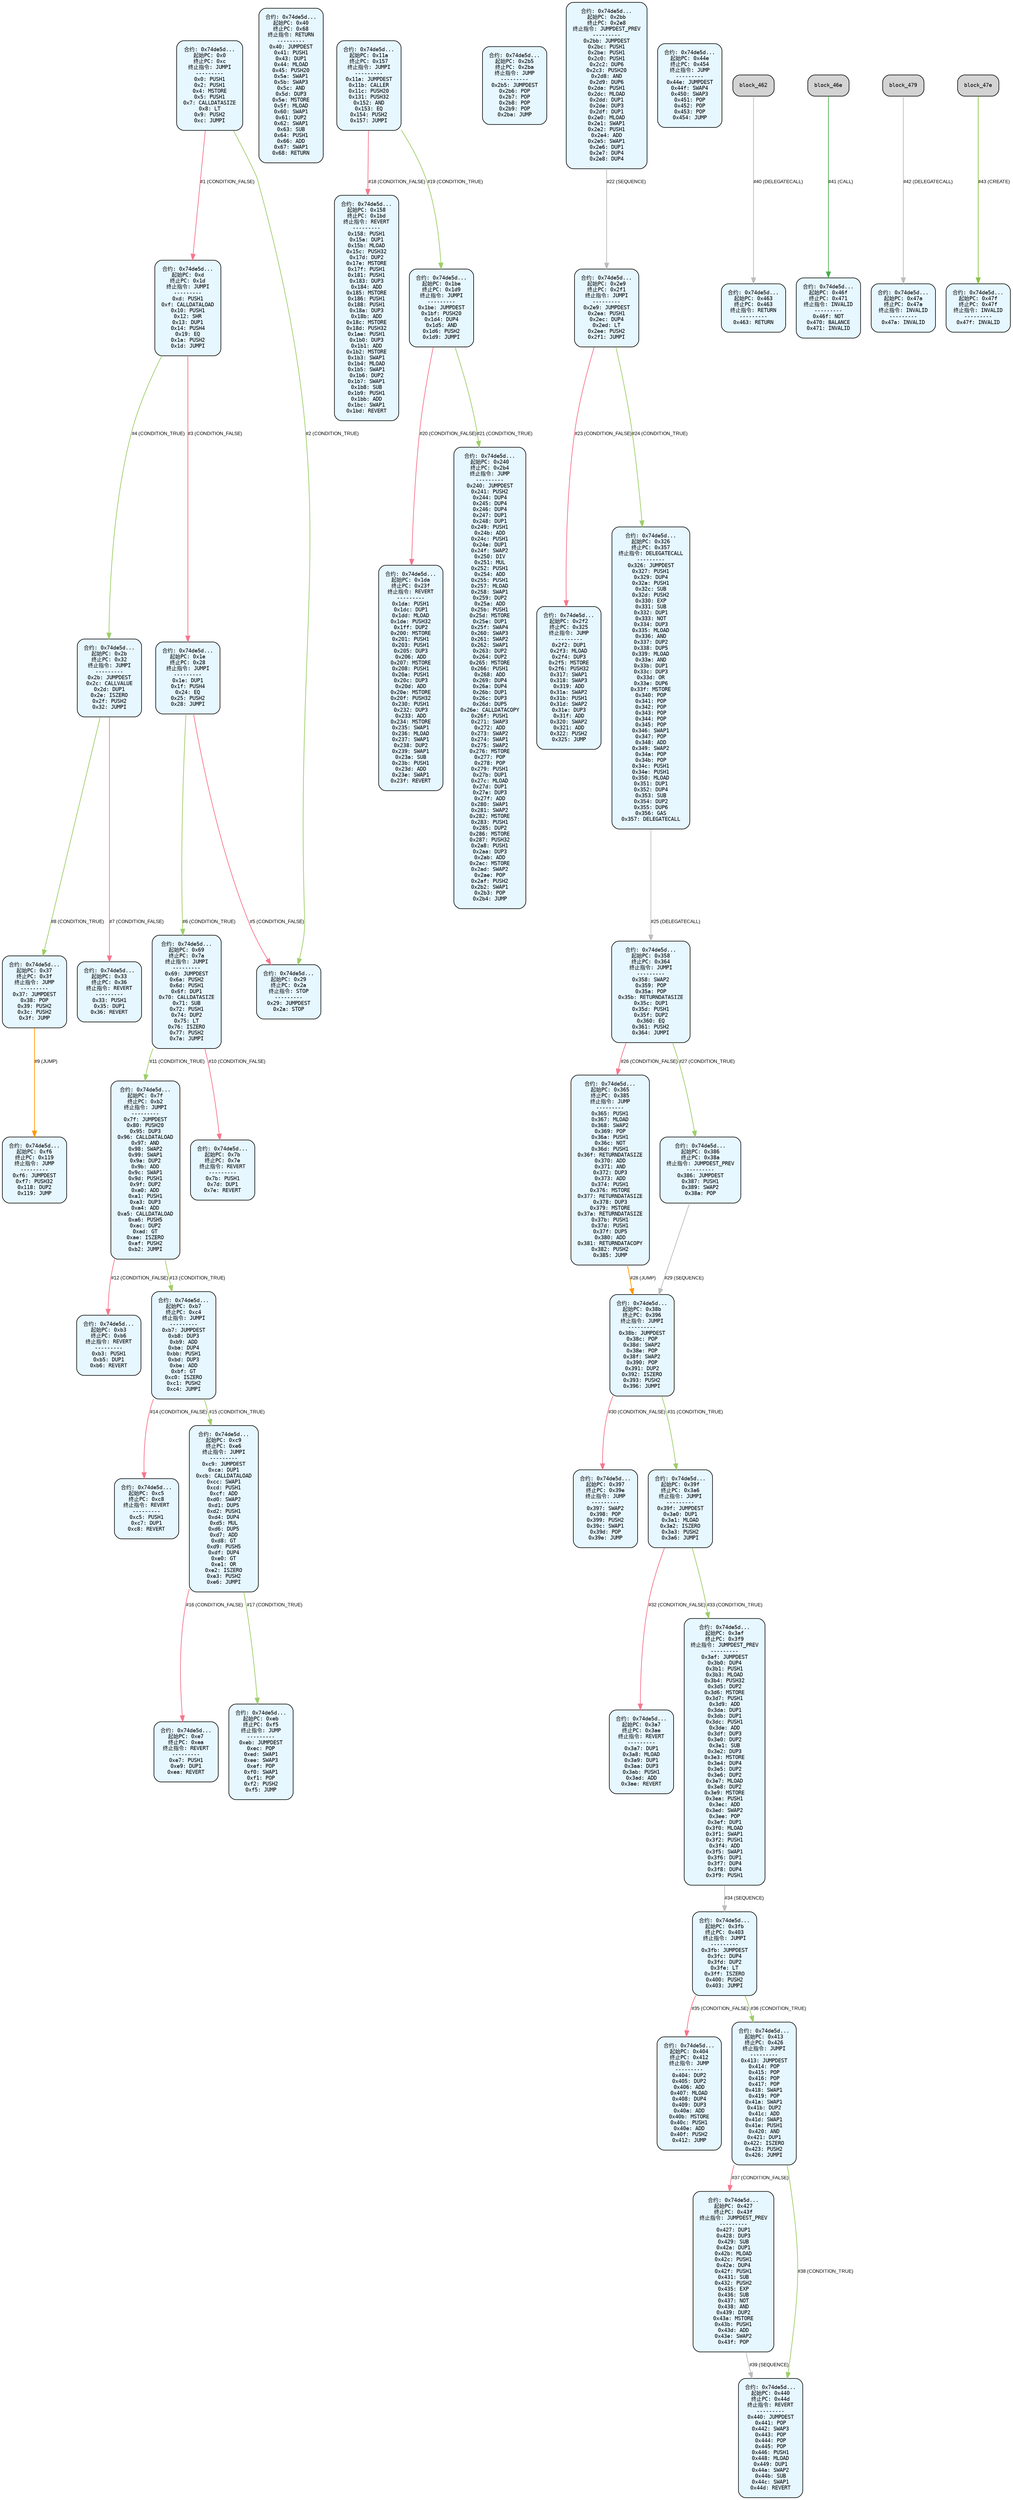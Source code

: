 digraph Static_Complete_CFG {
    rankdir=TB;
    node [shape=box, style="filled, rounded", fontname="Monospace", fontsize=9, margin=0.15];
    edge [fontname="Arial", fontsize=8, penwidth=1.2];
    "block_0" [label="合约: 0x74de5d...
起始PC: 0x0
终止PC: 0xc
终止指令: JUMPI
---------
0x0: PUSH1
0x2: PUSH1
0x4: MSTORE
0x5: PUSH1
0x7: CALLDATASIZE
0x8: LT
0x9: PUSH2
0xc: JUMPI", fillcolor="#e6f7ff"];
    "block_d" [label="合约: 0x74de5d...
起始PC: 0xd
终止PC: 0x1d
终止指令: JUMPI
---------
0xd: PUSH1
0xf: CALLDATALOAD
0x10: PUSH1
0x12: SHR
0x13: DUP1
0x14: PUSH4
0x19: EQ
0x1a: PUSH2
0x1d: JUMPI", fillcolor="#e6f7ff"];
    "block_1e" [label="合约: 0x74de5d...
起始PC: 0x1e
终止PC: 0x28
终止指令: JUMPI
---------
0x1e: DUP1
0x1f: PUSH4
0x24: EQ
0x25: PUSH2
0x28: JUMPI", fillcolor="#e6f7ff"];
    "block_29" [label="合约: 0x74de5d...
起始PC: 0x29
终止PC: 0x2a
终止指令: STOP
---------
0x29: JUMPDEST
0x2a: STOP", fillcolor="#e6f7ff"];
    "block_2b" [label="合约: 0x74de5d...
起始PC: 0x2b
终止PC: 0x32
终止指令: JUMPI
---------
0x2b: JUMPDEST
0x2c: CALLVALUE
0x2d: DUP1
0x2e: ISZERO
0x2f: PUSH2
0x32: JUMPI", fillcolor="#e6f7ff"];
    "block_33" [label="合约: 0x74de5d...
起始PC: 0x33
终止PC: 0x36
终止指令: REVERT
---------
0x33: PUSH1
0x35: DUP1
0x36: REVERT", fillcolor="#e6f7ff"];
    "block_37" [label="合约: 0x74de5d...
起始PC: 0x37
终止PC: 0x3f
终止指令: JUMP
---------
0x37: JUMPDEST
0x38: POP
0x39: PUSH2
0x3c: PUSH2
0x3f: JUMP", fillcolor="#e6f7ff"];
    "block_40" [label="合约: 0x74de5d...
起始PC: 0x40
终止PC: 0x68
终止指令: RETURN
---------
0x40: JUMPDEST
0x41: PUSH1
0x43: DUP1
0x44: MLOAD
0x45: PUSH20
0x5a: SWAP1
0x5b: SWAP3
0x5c: AND
0x5d: DUP3
0x5e: MSTORE
0x5f: MLOAD
0x60: SWAP1
0x61: DUP2
0x62: SWAP1
0x63: SUB
0x64: PUSH1
0x66: ADD
0x67: SWAP1
0x68: RETURN", fillcolor="#e6f7ff"];
    "block_69" [label="合约: 0x74de5d...
起始PC: 0x69
终止PC: 0x7a
终止指令: JUMPI
---------
0x69: JUMPDEST
0x6a: PUSH2
0x6d: PUSH1
0x6f: DUP1
0x70: CALLDATASIZE
0x71: SUB
0x72: PUSH1
0x74: DUP2
0x75: LT
0x76: ISZERO
0x77: PUSH2
0x7a: JUMPI", fillcolor="#e6f7ff"];
    "block_7b" [label="合约: 0x74de5d...
起始PC: 0x7b
终止PC: 0x7e
终止指令: REVERT
---------
0x7b: PUSH1
0x7d: DUP1
0x7e: REVERT", fillcolor="#e6f7ff"];
    "block_7f" [label="合约: 0x74de5d...
起始PC: 0x7f
终止PC: 0xb2
终止指令: JUMPI
---------
0x7f: JUMPDEST
0x80: PUSH20
0x95: DUP3
0x96: CALLDATALOAD
0x97: AND
0x98: SWAP2
0x99: SWAP1
0x9a: DUP2
0x9b: ADD
0x9c: SWAP1
0x9d: PUSH1
0x9f: DUP2
0xa0: ADD
0xa1: PUSH1
0xa3: DUP3
0xa4: ADD
0xa5: CALLDATALOAD
0xa6: PUSH5
0xac: DUP2
0xad: GT
0xae: ISZERO
0xaf: PUSH2
0xb2: JUMPI", fillcolor="#e6f7ff"];
    "block_b3" [label="合约: 0x74de5d...
起始PC: 0xb3
终止PC: 0xb6
终止指令: REVERT
---------
0xb3: PUSH1
0xb5: DUP1
0xb6: REVERT", fillcolor="#e6f7ff"];
    "block_b7" [label="合约: 0x74de5d...
起始PC: 0xb7
终止PC: 0xc4
终止指令: JUMPI
---------
0xb7: JUMPDEST
0xb8: DUP3
0xb9: ADD
0xba: DUP4
0xbb: PUSH1
0xbd: DUP3
0xbe: ADD
0xbf: GT
0xc0: ISZERO
0xc1: PUSH2
0xc4: JUMPI", fillcolor="#e6f7ff"];
    "block_c5" [label="合约: 0x74de5d...
起始PC: 0xc5
终止PC: 0xc8
终止指令: REVERT
---------
0xc5: PUSH1
0xc7: DUP1
0xc8: REVERT", fillcolor="#e6f7ff"];
    "block_c9" [label="合约: 0x74de5d...
起始PC: 0xc9
终止PC: 0xe6
终止指令: JUMPI
---------
0xc9: JUMPDEST
0xca: DUP1
0xcb: CALLDATALOAD
0xcc: SWAP1
0xcd: PUSH1
0xcf: ADD
0xd0: SWAP2
0xd1: DUP5
0xd2: PUSH1
0xd4: DUP4
0xd5: MUL
0xd6: DUP5
0xd7: ADD
0xd8: GT
0xd9: PUSH5
0xdf: DUP4
0xe0: GT
0xe1: OR
0xe2: ISZERO
0xe3: PUSH2
0xe6: JUMPI", fillcolor="#e6f7ff"];
    "block_e7" [label="合约: 0x74de5d...
起始PC: 0xe7
终止PC: 0xea
终止指令: REVERT
---------
0xe7: PUSH1
0xe9: DUP1
0xea: REVERT", fillcolor="#e6f7ff"];
    "block_eb" [label="合约: 0x74de5d...
起始PC: 0xeb
终止PC: 0xf5
终止指令: JUMP
---------
0xeb: JUMPDEST
0xec: POP
0xed: SWAP1
0xee: SWAP3
0xef: POP
0xf0: SWAP1
0xf1: POP
0xf2: PUSH2
0xf5: JUMP", fillcolor="#e6f7ff"];
    "block_f6" [label="合约: 0x74de5d...
起始PC: 0xf6
终止PC: 0x119
终止指令: JUMP
---------
0xf6: JUMPDEST
0xf7: PUSH32
0x118: DUP2
0x119: JUMP", fillcolor="#e6f7ff"];
    "block_11a" [label="合约: 0x74de5d...
起始PC: 0x11a
终止PC: 0x157
终止指令: JUMPI
---------
0x11a: JUMPDEST
0x11b: CALLER
0x11c: PUSH20
0x131: PUSH32
0x152: AND
0x153: EQ
0x154: PUSH2
0x157: JUMPI", fillcolor="#e6f7ff"];
    "block_158" [label="合约: 0x74de5d...
起始PC: 0x158
终止PC: 0x1bd
终止指令: REVERT
---------
0x158: PUSH1
0x15a: DUP1
0x15b: MLOAD
0x15c: PUSH32
0x17d: DUP2
0x17e: MSTORE
0x17f: PUSH1
0x181: PUSH1
0x183: DUP3
0x184: ADD
0x185: MSTORE
0x186: PUSH1
0x188: PUSH1
0x18a: DUP3
0x18b: ADD
0x18c: MSTORE
0x18d: PUSH32
0x1ae: PUSH1
0x1b0: DUP3
0x1b1: ADD
0x1b2: MSTORE
0x1b3: SWAP1
0x1b4: MLOAD
0x1b5: SWAP1
0x1b6: DUP2
0x1b7: SWAP1
0x1b8: SUB
0x1b9: PUSH1
0x1bb: ADD
0x1bc: SWAP1
0x1bd: REVERT", fillcolor="#e6f7ff"];
    "block_1be" [label="合约: 0x74de5d...
起始PC: 0x1be
终止PC: 0x1d9
终止指令: JUMPI
---------
0x1be: JUMPDEST
0x1bf: PUSH20
0x1d4: DUP4
0x1d5: AND
0x1d6: PUSH2
0x1d9: JUMPI", fillcolor="#e6f7ff"];
    "block_1da" [label="合约: 0x74de5d...
起始PC: 0x1da
终止PC: 0x23f
终止指令: REVERT
---------
0x1da: PUSH1
0x1dc: DUP1
0x1dd: MLOAD
0x1de: PUSH32
0x1ff: DUP2
0x200: MSTORE
0x201: PUSH1
0x203: PUSH1
0x205: DUP3
0x206: ADD
0x207: MSTORE
0x208: PUSH1
0x20a: PUSH1
0x20c: DUP3
0x20d: ADD
0x20e: MSTORE
0x20f: PUSH32
0x230: PUSH1
0x232: DUP3
0x233: ADD
0x234: MSTORE
0x235: SWAP1
0x236: MLOAD
0x237: SWAP1
0x238: DUP2
0x239: SWAP1
0x23a: SUB
0x23b: PUSH1
0x23d: ADD
0x23e: SWAP1
0x23f: REVERT", fillcolor="#e6f7ff"];
    "block_240" [label="合约: 0x74de5d...
起始PC: 0x240
终止PC: 0x2b4
终止指令: JUMP
---------
0x240: JUMPDEST
0x241: PUSH2
0x244: DUP4
0x245: DUP4
0x246: DUP4
0x247: DUP1
0x248: DUP1
0x249: PUSH1
0x24b: ADD
0x24c: PUSH1
0x24e: DUP1
0x24f: SWAP2
0x250: DIV
0x251: MUL
0x252: PUSH1
0x254: ADD
0x255: PUSH1
0x257: MLOAD
0x258: SWAP1
0x259: DUP2
0x25a: ADD
0x25b: PUSH1
0x25d: MSTORE
0x25e: DUP1
0x25f: SWAP4
0x260: SWAP3
0x261: SWAP2
0x262: SWAP1
0x263: DUP2
0x264: DUP2
0x265: MSTORE
0x266: PUSH1
0x268: ADD
0x269: DUP4
0x26a: DUP4
0x26b: DUP1
0x26c: DUP3
0x26d: DUP5
0x26e: CALLDATACOPY
0x26f: PUSH1
0x271: SWAP3
0x272: ADD
0x273: SWAP2
0x274: SWAP1
0x275: SWAP2
0x276: MSTORE
0x277: POP
0x278: POP
0x279: PUSH1
0x27b: DUP1
0x27c: MLOAD
0x27d: DUP1
0x27e: DUP3
0x27f: ADD
0x280: SWAP1
0x281: SWAP2
0x282: MSTORE
0x283: PUSH1
0x285: DUP2
0x286: MSTORE
0x287: PUSH32
0x2a8: PUSH1
0x2aa: DUP3
0x2ab: ADD
0x2ac: MSTORE
0x2ad: SWAP2
0x2ae: POP
0x2af: PUSH2
0x2b2: SWAP1
0x2b3: POP
0x2b4: JUMP", fillcolor="#e6f7ff"];
    "block_2b5" [label="合约: 0x74de5d...
起始PC: 0x2b5
终止PC: 0x2ba
终止指令: JUMP
---------
0x2b5: JUMPDEST
0x2b6: POP
0x2b7: POP
0x2b8: POP
0x2b9: POP
0x2ba: JUMP", fillcolor="#e6f7ff"];
    "block_2bb" [label="合约: 0x74de5d...
起始PC: 0x2bb
终止PC: 0x2e8
终止指令: JUMPDEST_PREV
---------
0x2bb: JUMPDEST
0x2bc: PUSH1
0x2be: PUSH1
0x2c0: PUSH1
0x2c2: DUP6
0x2c3: PUSH20
0x2d8: AND
0x2d9: DUP6
0x2da: PUSH1
0x2dc: MLOAD
0x2dd: DUP1
0x2de: DUP3
0x2df: DUP1
0x2e0: MLOAD
0x2e1: SWAP1
0x2e2: PUSH1
0x2e4: ADD
0x2e5: SWAP1
0x2e6: DUP1
0x2e7: DUP4
0x2e8: DUP4", fillcolor="#e6f7ff"];
    "block_2e9" [label="合约: 0x74de5d...
起始PC: 0x2e9
终止PC: 0x2f1
终止指令: JUMPI
---------
0x2e9: JUMPDEST
0x2ea: PUSH1
0x2ec: DUP4
0x2ed: LT
0x2ee: PUSH2
0x2f1: JUMPI", fillcolor="#e6f7ff"];
    "block_2f2" [label="合约: 0x74de5d...
起始PC: 0x2f2
终止PC: 0x325
终止指令: JUMP
---------
0x2f2: DUP1
0x2f3: MLOAD
0x2f4: DUP3
0x2f5: MSTORE
0x2f6: PUSH32
0x317: SWAP1
0x318: SWAP3
0x319: ADD
0x31a: SWAP2
0x31b: PUSH1
0x31d: SWAP2
0x31e: DUP3
0x31f: ADD
0x320: SWAP2
0x321: ADD
0x322: PUSH2
0x325: JUMP", fillcolor="#e6f7ff"];
    "block_326" [label="合约: 0x74de5d...
起始PC: 0x326
终止PC: 0x357
终止指令: DELEGATECALL
---------
0x326: JUMPDEST
0x327: PUSH1
0x329: DUP4
0x32a: PUSH1
0x32c: SUB
0x32d: PUSH2
0x330: EXP
0x331: SUB
0x332: DUP1
0x333: NOT
0x334: DUP3
0x335: MLOAD
0x336: AND
0x337: DUP2
0x338: DUP5
0x339: MLOAD
0x33a: AND
0x33b: DUP1
0x33c: DUP3
0x33d: OR
0x33e: DUP6
0x33f: MSTORE
0x340: POP
0x341: POP
0x342: POP
0x343: POP
0x344: POP
0x345: POP
0x346: SWAP1
0x347: POP
0x348: ADD
0x349: SWAP2
0x34a: POP
0x34b: POP
0x34c: PUSH1
0x34e: PUSH1
0x350: MLOAD
0x351: DUP1
0x352: DUP4
0x353: SUB
0x354: DUP2
0x355: DUP6
0x356: GAS
0x357: DELEGATECALL", fillcolor="#e6f7ff"];
    "block_358" [label="合约: 0x74de5d...
起始PC: 0x358
终止PC: 0x364
终止指令: JUMPI
---------
0x358: SWAP2
0x359: POP
0x35a: POP
0x35b: RETURNDATASIZE
0x35c: DUP1
0x35d: PUSH1
0x35f: DUP2
0x360: EQ
0x361: PUSH2
0x364: JUMPI", fillcolor="#e6f7ff"];
    "block_365" [label="合约: 0x74de5d...
起始PC: 0x365
终止PC: 0x385
终止指令: JUMP
---------
0x365: PUSH1
0x367: MLOAD
0x368: SWAP2
0x369: POP
0x36a: PUSH1
0x36c: NOT
0x36d: PUSH1
0x36f: RETURNDATASIZE
0x370: ADD
0x371: AND
0x372: DUP3
0x373: ADD
0x374: PUSH1
0x376: MSTORE
0x377: RETURNDATASIZE
0x378: DUP3
0x379: MSTORE
0x37a: RETURNDATASIZE
0x37b: PUSH1
0x37d: PUSH1
0x37f: DUP5
0x380: ADD
0x381: RETURNDATACOPY
0x382: PUSH2
0x385: JUMP", fillcolor="#e6f7ff"];
    "block_386" [label="合约: 0x74de5d...
起始PC: 0x386
终止PC: 0x38a
终止指令: JUMPDEST_PREV
---------
0x386: JUMPDEST
0x387: PUSH1
0x389: SWAP2
0x38a: POP", fillcolor="#e6f7ff"];
    "block_38b" [label="合约: 0x74de5d...
起始PC: 0x38b
终止PC: 0x396
终止指令: JUMPI
---------
0x38b: JUMPDEST
0x38c: POP
0x38d: SWAP2
0x38e: POP
0x38f: SWAP2
0x390: POP
0x391: DUP2
0x392: ISZERO
0x393: PUSH2
0x396: JUMPI", fillcolor="#e6f7ff"];
    "block_397" [label="合约: 0x74de5d...
起始PC: 0x397
终止PC: 0x39e
终止指令: JUMP
---------
0x397: SWAP2
0x398: POP
0x399: PUSH2
0x39c: SWAP1
0x39d: POP
0x39e: JUMP", fillcolor="#e6f7ff"];
    "block_39f" [label="合约: 0x74de5d...
起始PC: 0x39f
终止PC: 0x3a6
终止指令: JUMPI
---------
0x39f: JUMPDEST
0x3a0: DUP1
0x3a1: MLOAD
0x3a2: ISZERO
0x3a3: PUSH2
0x3a6: JUMPI", fillcolor="#e6f7ff"];
    "block_3a7" [label="合约: 0x74de5d...
起始PC: 0x3a7
终止PC: 0x3ae
终止指令: REVERT
---------
0x3a7: DUP1
0x3a8: MLOAD
0x3a9: DUP1
0x3aa: DUP3
0x3ab: PUSH1
0x3ad: ADD
0x3ae: REVERT", fillcolor="#e6f7ff"];
    "block_3af" [label="合约: 0x74de5d...
起始PC: 0x3af
终止PC: 0x3f9
终止指令: JUMPDEST_PREV
---------
0x3af: JUMPDEST
0x3b0: DUP4
0x3b1: PUSH1
0x3b3: MLOAD
0x3b4: PUSH32
0x3d5: DUP2
0x3d6: MSTORE
0x3d7: PUSH1
0x3d9: ADD
0x3da: DUP1
0x3db: DUP1
0x3dc: PUSH1
0x3de: ADD
0x3df: DUP3
0x3e0: DUP2
0x3e1: SUB
0x3e2: DUP3
0x3e3: MSTORE
0x3e4: DUP4
0x3e5: DUP2
0x3e6: DUP2
0x3e7: MLOAD
0x3e8: DUP2
0x3e9: MSTORE
0x3ea: PUSH1
0x3ec: ADD
0x3ed: SWAP2
0x3ee: POP
0x3ef: DUP1
0x3f0: MLOAD
0x3f1: SWAP1
0x3f2: PUSH1
0x3f4: ADD
0x3f5: SWAP1
0x3f6: DUP1
0x3f7: DUP4
0x3f8: DUP4
0x3f9: PUSH1", fillcolor="#e6f7ff"];
    "block_3fb" [label="合约: 0x74de5d...
起始PC: 0x3fb
终止PC: 0x403
终止指令: JUMPI
---------
0x3fb: JUMPDEST
0x3fc: DUP4
0x3fd: DUP2
0x3fe: LT
0x3ff: ISZERO
0x400: PUSH2
0x403: JUMPI", fillcolor="#e6f7ff"];
    "block_404" [label="合约: 0x74de5d...
起始PC: 0x404
终止PC: 0x412
终止指令: JUMP
---------
0x404: DUP2
0x405: DUP2
0x406: ADD
0x407: MLOAD
0x408: DUP4
0x409: DUP3
0x40a: ADD
0x40b: MSTORE
0x40c: PUSH1
0x40e: ADD
0x40f: PUSH2
0x412: JUMP", fillcolor="#e6f7ff"];
    "block_413" [label="合约: 0x74de5d...
起始PC: 0x413
终止PC: 0x426
终止指令: JUMPI
---------
0x413: JUMPDEST
0x414: POP
0x415: POP
0x416: POP
0x417: POP
0x418: SWAP1
0x419: POP
0x41a: SWAP1
0x41b: DUP2
0x41c: ADD
0x41d: SWAP1
0x41e: PUSH1
0x420: AND
0x421: DUP1
0x422: ISZERO
0x423: PUSH2
0x426: JUMPI", fillcolor="#e6f7ff"];
    "block_427" [label="合约: 0x74de5d...
起始PC: 0x427
终止PC: 0x43f
终止指令: JUMPDEST_PREV
---------
0x427: DUP1
0x428: DUP3
0x429: SUB
0x42a: DUP1
0x42b: MLOAD
0x42c: PUSH1
0x42e: DUP4
0x42f: PUSH1
0x431: SUB
0x432: PUSH2
0x435: EXP
0x436: SUB
0x437: NOT
0x438: AND
0x439: DUP2
0x43a: MSTORE
0x43b: PUSH1
0x43d: ADD
0x43e: SWAP2
0x43f: POP", fillcolor="#e6f7ff"];
    "block_440" [label="合约: 0x74de5d...
起始PC: 0x440
终止PC: 0x44d
终止指令: REVERT
---------
0x440: JUMPDEST
0x441: POP
0x442: SWAP3
0x443: POP
0x444: POP
0x445: POP
0x446: PUSH1
0x448: MLOAD
0x449: DUP1
0x44a: SWAP2
0x44b: SUB
0x44c: SWAP1
0x44d: REVERT", fillcolor="#e6f7ff"];
    "block_44e" [label="合约: 0x74de5d...
起始PC: 0x44e
终止PC: 0x454
终止指令: JUMP
---------
0x44e: JUMPDEST
0x44f: SWAP4
0x450: SWAP3
0x451: POP
0x452: POP
0x453: POP
0x454: JUMP", fillcolor="#e6f7ff"];
    "block_463" [label="合约: 0x74de5d...
起始PC: 0x463
终止PC: 0x463
终止指令: RETURN
---------
0x463: RETURN", fillcolor="#e6f7ff"];
    "block_46f" [label="合约: 0x74de5d...
起始PC: 0x46f
终止PC: 0x471
终止指令: INVALID
---------
0x46f: NOT
0x470: BALANCE
0x471: INVALID", fillcolor="#e6f7ff"];
    "block_47a" [label="合约: 0x74de5d...
起始PC: 0x47a
终止PC: 0x47a
终止指令: INVALID
---------
0x47a: INVALID", fillcolor="#e6f7ff"];
    "block_47f" [label="合约: 0x74de5d...
起始PC: 0x47f
终止PC: 0x47f
终止指令: INVALID
---------
0x47f: INVALID", fillcolor="#e6f7ff"];

    "block_0" -> "block_d" [label="#1 (CONDITION_FALSE)", color="#f7768e"];
    "block_0" -> "block_29" [label="#2 (CONDITION_TRUE)", color="#9ece6a"];
    "block_d" -> "block_1e" [label="#3 (CONDITION_FALSE)", color="#f7768e"];
    "block_d" -> "block_2b" [label="#4 (CONDITION_TRUE)", color="#9ece6a"];
    "block_1e" -> "block_29" [label="#5 (CONDITION_FALSE)", color="#f7768e"];
    "block_1e" -> "block_69" [label="#6 (CONDITION_TRUE)", color="#9ece6a"];
    "block_2b" -> "block_33" [label="#7 (CONDITION_FALSE)", color="#f7768e"];
    "block_2b" -> "block_37" [label="#8 (CONDITION_TRUE)", color="#9ece6a"];
    "block_37" -> "block_f6" [label="#9 (JUMP)", color="#ff9800"];
    "block_69" -> "block_7b" [label="#10 (CONDITION_FALSE)", color="#f7768e"];
    "block_69" -> "block_7f" [label="#11 (CONDITION_TRUE)", color="#9ece6a"];
    "block_7f" -> "block_b3" [label="#12 (CONDITION_FALSE)", color="#f7768e"];
    "block_7f" -> "block_b7" [label="#13 (CONDITION_TRUE)", color="#9ece6a"];
    "block_b7" -> "block_c5" [label="#14 (CONDITION_FALSE)", color="#f7768e"];
    "block_b7" -> "block_c9" [label="#15 (CONDITION_TRUE)", color="#9ece6a"];
    "block_c9" -> "block_e7" [label="#16 (CONDITION_FALSE)", color="#f7768e"];
    "block_c9" -> "block_eb" [label="#17 (CONDITION_TRUE)", color="#9ece6a"];
    "block_11a" -> "block_158" [label="#18 (CONDITION_FALSE)", color="#f7768e"];
    "block_11a" -> "block_1be" [label="#19 (CONDITION_TRUE)", color="#9ece6a"];
    "block_1be" -> "block_1da" [label="#20 (CONDITION_FALSE)", color="#f7768e"];
    "block_1be" -> "block_240" [label="#21 (CONDITION_TRUE)", color="#9ece6a"];
    "block_2bb" -> "block_2e9" [label="#22 (SEQUENCE)", color="#bdbdbd"];
    "block_2e9" -> "block_2f2" [label="#23 (CONDITION_FALSE)", color="#f7768e"];
    "block_2e9" -> "block_326" [label="#24 (CONDITION_TRUE)", color="#9ece6a"];
    "block_326" -> "block_358" [label="#25 (DELEGATECALL)", color="#bdbdbd"];
    "block_358" -> "block_365" [label="#26 (CONDITION_FALSE)", color="#f7768e"];
    "block_358" -> "block_386" [label="#27 (CONDITION_TRUE)", color="#9ece6a"];
    "block_365" -> "block_38b" [label="#28 (JUMP)", color="#ff9800"];
    "block_386" -> "block_38b" [label="#29 (SEQUENCE)", color="#bdbdbd"];
    "block_38b" -> "block_397" [label="#30 (CONDITION_FALSE)", color="#f7768e"];
    "block_38b" -> "block_39f" [label="#31 (CONDITION_TRUE)", color="#9ece6a"];
    "block_39f" -> "block_3a7" [label="#32 (CONDITION_FALSE)", color="#f7768e"];
    "block_39f" -> "block_3af" [label="#33 (CONDITION_TRUE)", color="#9ece6a"];
    "block_3af" -> "block_3fb" [label="#34 (SEQUENCE)", color="#bdbdbd"];
    "block_3fb" -> "block_404" [label="#35 (CONDITION_FALSE)", color="#f7768e"];
    "block_3fb" -> "block_413" [label="#36 (CONDITION_TRUE)", color="#9ece6a"];
    "block_413" -> "block_427" [label="#37 (CONDITION_FALSE)", color="#f7768e"];
    "block_413" -> "block_440" [label="#38 (CONDITION_TRUE)", color="#9ece6a"];
    "block_427" -> "block_440" [label="#39 (SEQUENCE)", color="#bdbdbd"];
    "block_462" -> "block_463" [label="#40 (DELEGATECALL)", color="#bdbdbd"];
    "block_46e" -> "block_46f" [label="#41 (CALL)", color="#4caf50"];
    "block_479" -> "block_47a" [label="#42 (DELEGATECALL)", color="#bdbdbd"];
    "block_47e" -> "block_47f" [label="#43 (CREATE)", color="#8bc34a"];
}